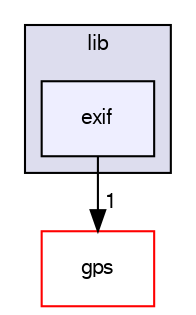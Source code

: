 digraph "sw/airborne/modules/computer_vision/lib/exif" {
  compound=true
  node [ fontsize="10", fontname="FreeSans"];
  edge [ labelfontsize="10", labelfontname="FreeSans"];
  subgraph clusterdir_9adc125244b74c64b95124778e5b932a {
    graph [ bgcolor="#ddddee", pencolor="black", label="lib" fontname="FreeSans", fontsize="10", URL="dir_9adc125244b74c64b95124778e5b932a.html"]
  dir_7cd4eedfd8330380119ebc1708ec2b0a [shape=box, label="exif", style="filled", fillcolor="#eeeeff", pencolor="black", URL="dir_7cd4eedfd8330380119ebc1708ec2b0a.html"];
  }
  dir_5e5c455c6cc9b4955752fc2ddd0b9fff [shape=box label="gps" fillcolor="white" style="filled" color="red" URL="dir_5e5c455c6cc9b4955752fc2ddd0b9fff.html"];
  dir_7cd4eedfd8330380119ebc1708ec2b0a->dir_5e5c455c6cc9b4955752fc2ddd0b9fff [headlabel="1", labeldistance=1.5 headhref="dir_000123_000151.html"];
}
